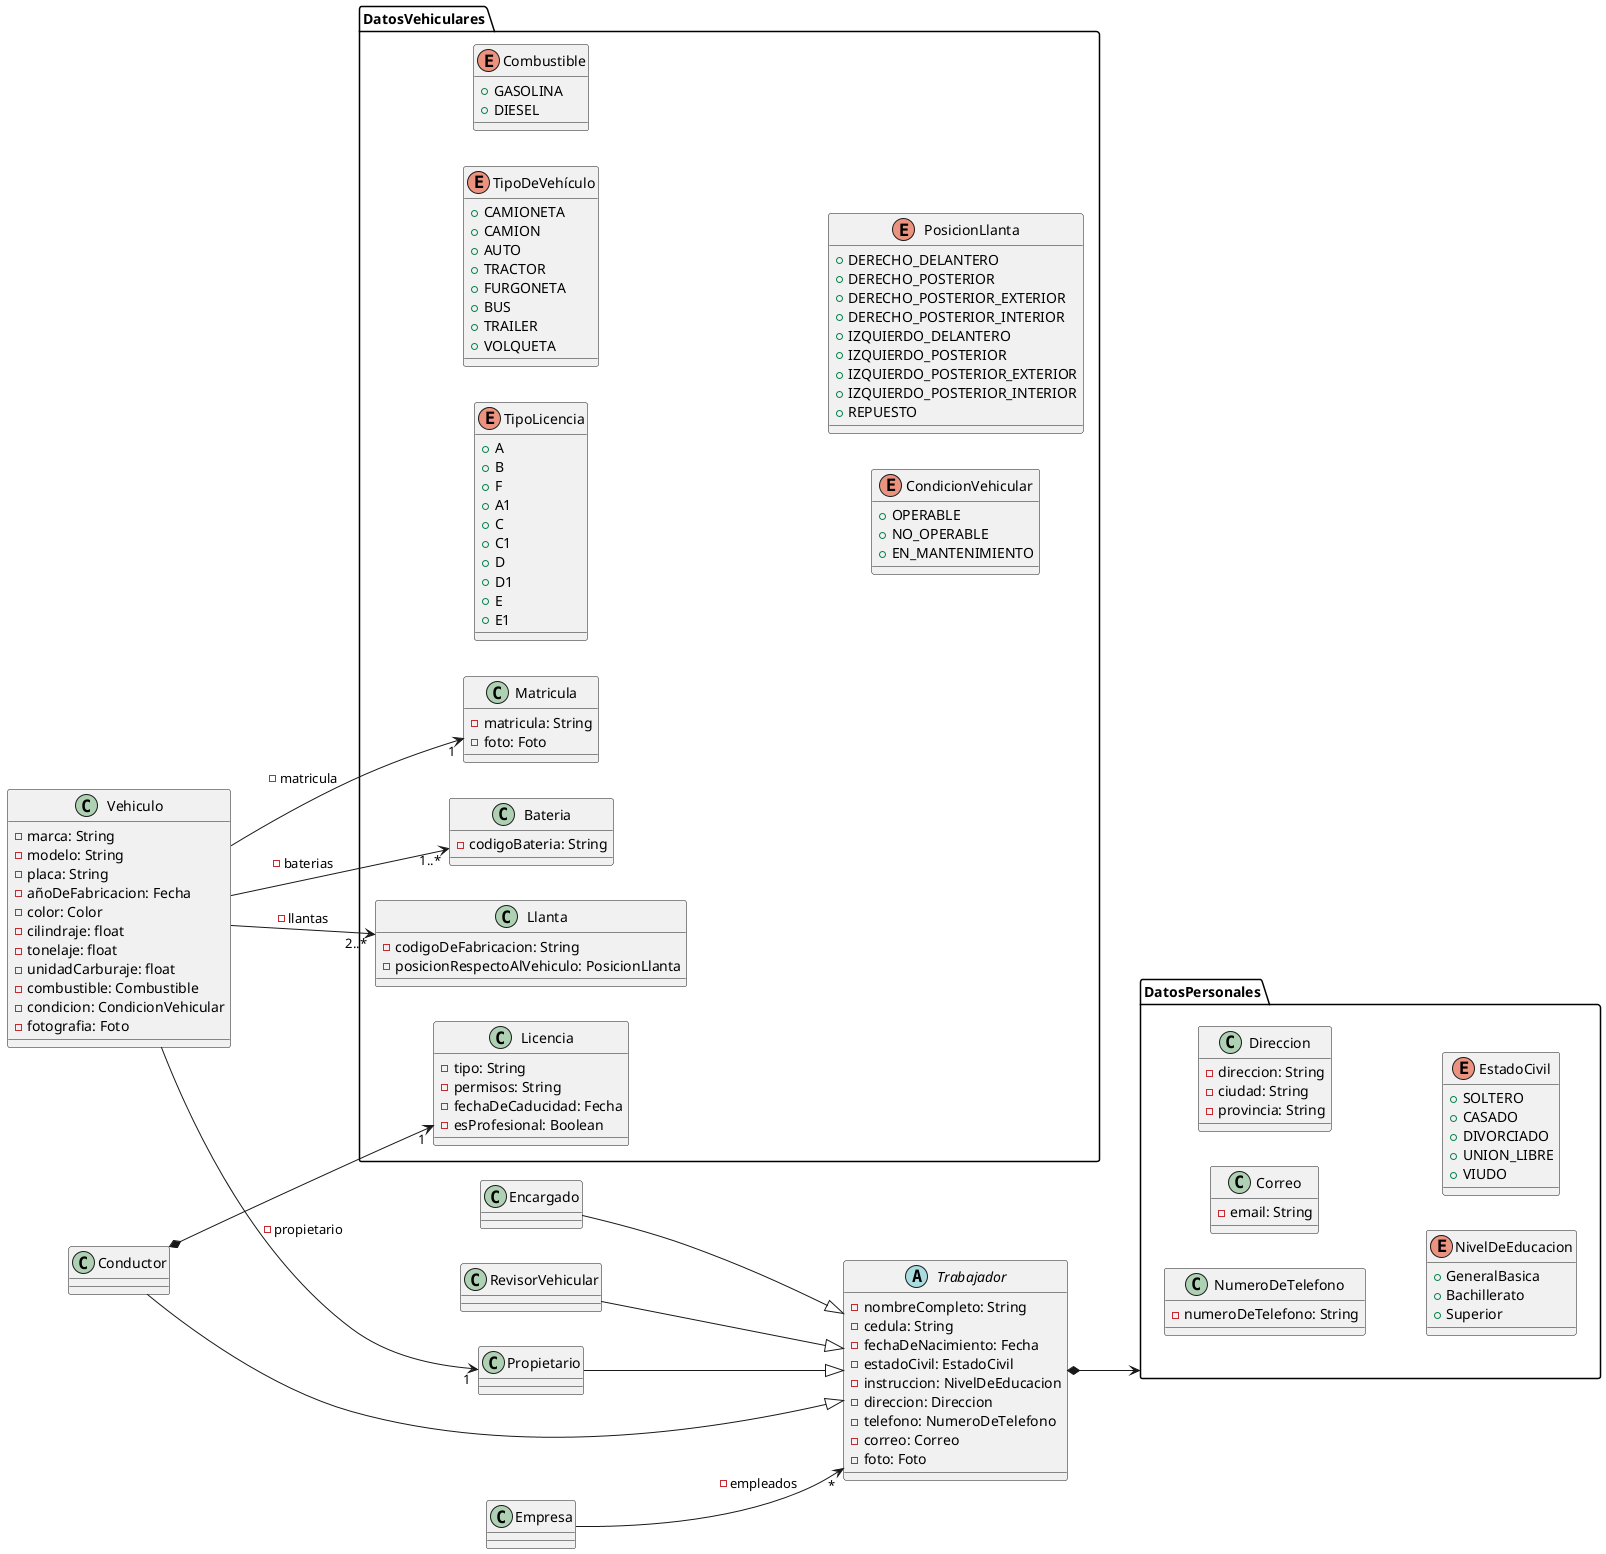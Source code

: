 @startuml clases

skinparam groupInheritance 3
left to right direction

class Empresa {

}

package DatosPersonales {
    class NumeroDeTelefono {
        - numeroDeTelefono: String
    }
    class Correo {
        - email: String
    }
    class Direccion {
        - direccion: String
        - ciudad: String
        - provincia: String
    }
    enum NivelDeEducacion {
        + GeneralBasica
        + Bachillerato
        + Superior
    }
    enum EstadoCivil {
        + SOLTERO
        + CASADO
        + DIVORCIADO
        + UNION_LIBRE
        + VIUDO
    }
}

package DatosVehiculares {
    enum TipoLicencia {
        + A
        + B
        + F
        + A1
        + C
        + C1
        + D
        + D1
        + E
        + E1
    }
    class Licencia {
        - tipo: String
        - permisos: String
        - fechaDeCaducidad: Fecha
        - esProfesional: Boolean
    }
    class Matricula {
        - matricula: String
        - foto: Foto
    }
    enum TipoDeVehículo {
        + CAMIONETA
        + CAMION
        + AUTO
        + TRACTOR
        + FURGONETA
        + BUS
        + TRAILER
        + VOLQUETA
    }
    enum Combustible {
        + GASOLINA
        + DIESEL
    }
    enum CondicionVehicular {
        + OPERABLE
        + NO_OPERABLE
        + EN_MANTENIMIENTO
    }
    enum PosicionLlanta {
        + DERECHO_DELANTERO
        + DERECHO_POSTERIOR
        + DERECHO_POSTERIOR_EXTERIOR
        + DERECHO_POSTERIOR_INTERIOR
        + IZQUIERDO_DELANTERO
        + IZQUIERDO_POSTERIOR
        + IZQUIERDO_POSTERIOR_EXTERIOR
        + IZQUIERDO_POSTERIOR_INTERIOR
        + REPUESTO
    }
    class Llanta {
        - codigoDeFabricacion: String
        - posicionRespectoAlVehiculo: PosicionLlanta
    }
    class Bateria {
        - codigoBateria: String
    }
}

abstract class Trabajador {
    - nombreCompleto: String
    - cedula: String
    - fechaDeNacimiento: Fecha
    - estadoCivil: EstadoCivil
    - instruccion: NivelDeEducacion
    - direccion: Direccion
    - telefono: NumeroDeTelefono
    - correo: Correo
    - foto: Foto
}

class Encargado {

}

class RevisorVehicular {

}

class Conductor {

}

class Propietario {

}

Empresa --> "*" Trabajador: - empleados
Trabajador *--> DatosPersonales
Encargado --|> Trabajador
RevisorVehicular --|> Trabajador
Conductor --|> Trabajador
Propietario --|> Trabajador

Conductor *--> "1" Licencia

class Vehiculo {
    - marca: String
    - modelo: String
    - placa: String
    - añoDeFabricacion: Fecha
    - color: Color
    - cilindraje: float
    - tonelaje: float
    - unidadCarburaje: float
    - combustible: Combustible
    - condicion: CondicionVehicular
    - fotografia: Foto
}

Vehiculo --> "2..*" Llanta: - llantas
Vehiculo --> "1" Matricula: - matricula
Vehiculo --> "1" Propietario: - propietario
Vehiculo --> "1..*" Bateria: - baterias
@enduml